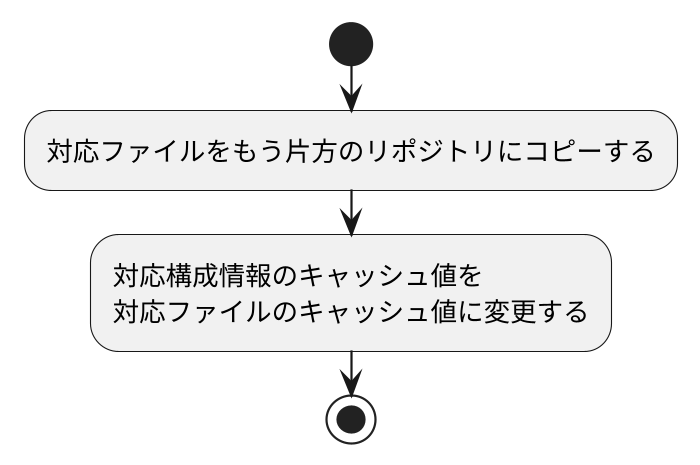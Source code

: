 @startuml
scale 700 width
start
    :対応ファイルをもう片方のリポジトリにコピーする;
    :対応構成情報のキャッシュ値を
    対応ファイルのキャッシュ値に変更する;
stop
@enduml